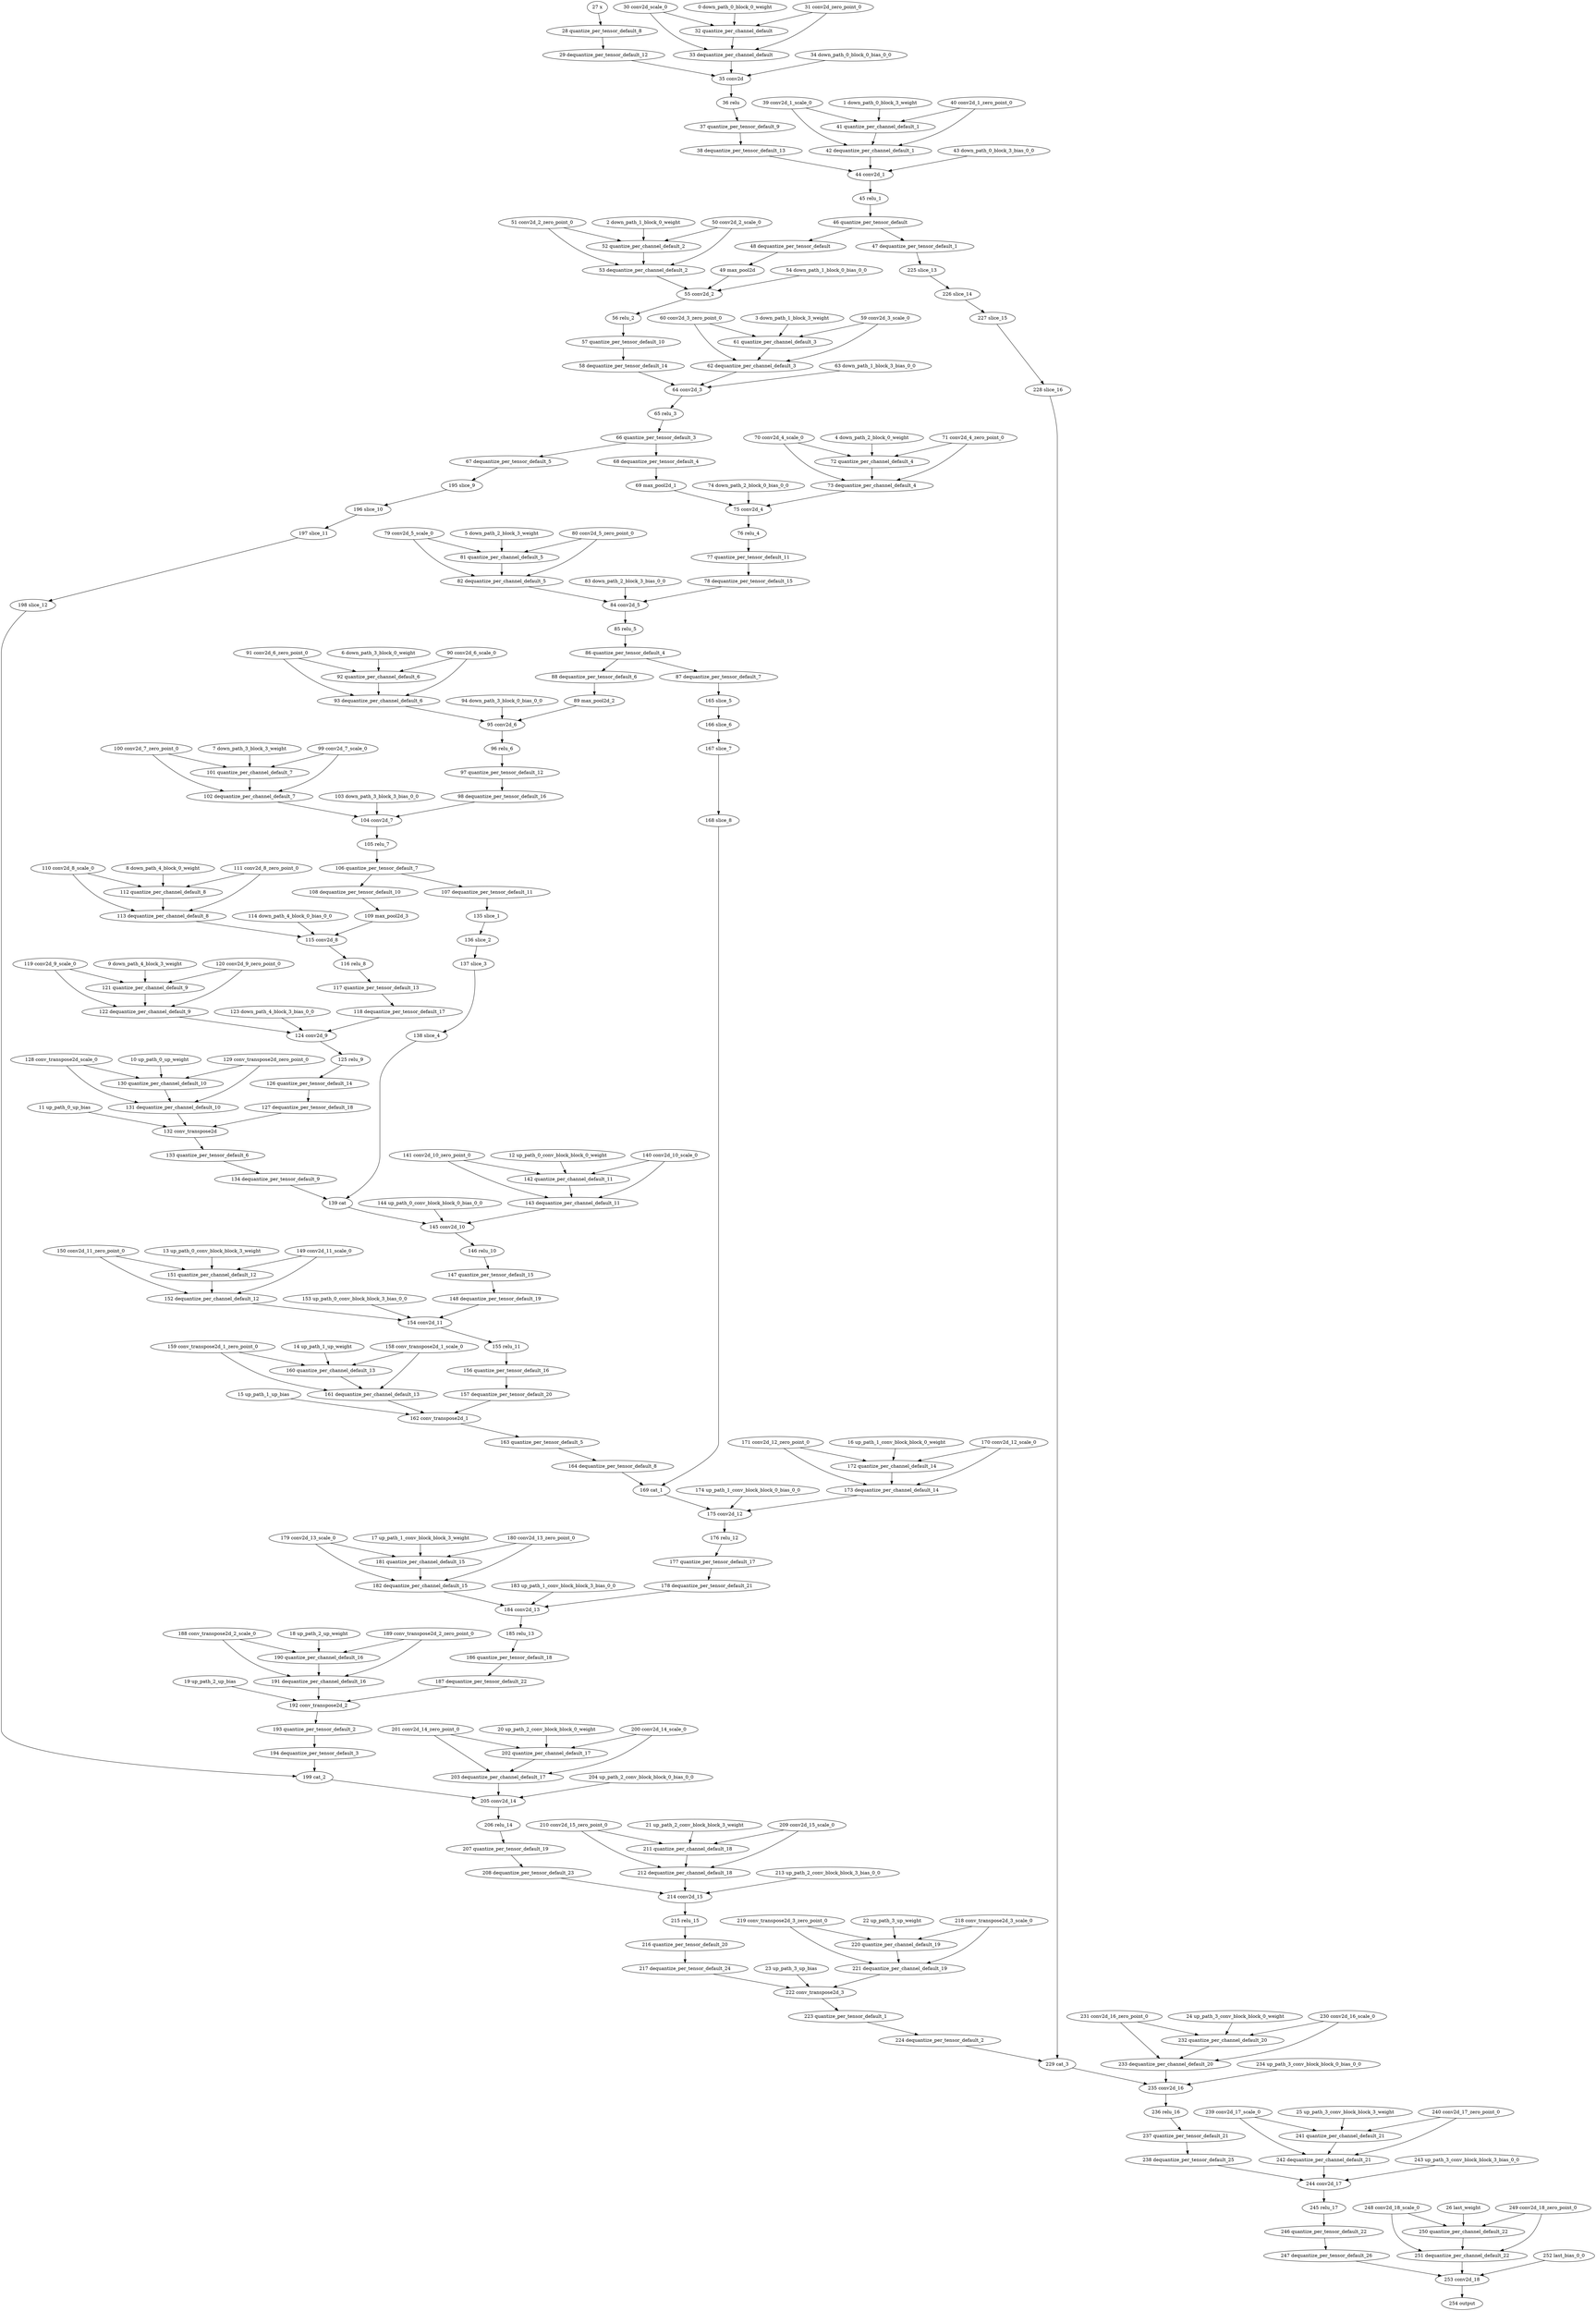 strict digraph  {
"0 down_path_0_block_0_weight" [id=0, type=get_attr];
"1 down_path_0_block_3_weight" [id=1, type=get_attr];
"2 down_path_1_block_0_weight" [id=2, type=get_attr];
"3 down_path_1_block_3_weight" [id=3, type=get_attr];
"4 down_path_2_block_0_weight" [id=4, type=get_attr];
"5 down_path_2_block_3_weight" [id=5, type=get_attr];
"6 down_path_3_block_0_weight" [id=6, type=get_attr];
"7 down_path_3_block_3_weight" [id=7, type=get_attr];
"8 down_path_4_block_0_weight" [id=8, type=get_attr];
"9 down_path_4_block_3_weight" [id=9, type=get_attr];
"10 up_path_0_up_weight" [id=10, type=get_attr];
"11 up_path_0_up_bias" [id=11, type=get_attr];
"12 up_path_0_conv_block_block_0_weight" [id=12, type=get_attr];
"13 up_path_0_conv_block_block_3_weight" [id=13, type=get_attr];
"14 up_path_1_up_weight" [id=14, type=get_attr];
"15 up_path_1_up_bias" [id=15, type=get_attr];
"16 up_path_1_conv_block_block_0_weight" [id=16, type=get_attr];
"17 up_path_1_conv_block_block_3_weight" [id=17, type=get_attr];
"18 up_path_2_up_weight" [id=18, type=get_attr];
"19 up_path_2_up_bias" [id=19, type=get_attr];
"20 up_path_2_conv_block_block_0_weight" [id=20, type=get_attr];
"21 up_path_2_conv_block_block_3_weight" [id=21, type=get_attr];
"22 up_path_3_up_weight" [id=22, type=get_attr];
"23 up_path_3_up_bias" [id=23, type=get_attr];
"24 up_path_3_conv_block_block_0_weight" [id=24, type=get_attr];
"25 up_path_3_conv_block_block_3_weight" [id=25, type=get_attr];
"26 last_weight" [id=26, type=get_attr];
"27 x" [id=27, type=input];
"28 quantize_per_tensor_default_8" [id=28, type=quantize_per_tensor];
"29 dequantize_per_tensor_default_12" [id=29, type=dequantize_per_tensor];
"30 conv2d_scale_0" [id=30, type=get_attr];
"31 conv2d_zero_point_0" [id=31, type=get_attr];
"32 quantize_per_channel_default" [id=32, type=quantize_per_channel];
"33 dequantize_per_channel_default" [id=33, type=dequantize_per_channel];
"34 down_path_0_block_0_bias_0_0" [id=34, type=get_attr];
"35 conv2d" [id=35, type=conv2d];
"36 relu" [id=36, type=relu];
"37 quantize_per_tensor_default_9" [id=37, type=quantize_per_tensor];
"38 dequantize_per_tensor_default_13" [id=38, type=dequantize_per_tensor];
"39 conv2d_1_scale_0" [id=39, type=get_attr];
"40 conv2d_1_zero_point_0" [id=40, type=get_attr];
"41 quantize_per_channel_default_1" [id=41, type=quantize_per_channel];
"42 dequantize_per_channel_default_1" [id=42, type=dequantize_per_channel];
"43 down_path_0_block_3_bias_0_0" [id=43, type=get_attr];
"44 conv2d_1" [id=44, type=conv2d];
"45 relu_1" [id=45, type=relu];
"46 quantize_per_tensor_default" [id=46, type=quantize_per_tensor];
"47 dequantize_per_tensor_default_1" [id=47, type=dequantize_per_tensor];
"48 dequantize_per_tensor_default" [id=48, type=dequantize_per_tensor];
"49 max_pool2d" [id=49, type=max_pool2d];
"50 conv2d_2_scale_0" [id=50, type=get_attr];
"51 conv2d_2_zero_point_0" [id=51, type=get_attr];
"52 quantize_per_channel_default_2" [id=52, type=quantize_per_channel];
"53 dequantize_per_channel_default_2" [id=53, type=dequantize_per_channel];
"54 down_path_1_block_0_bias_0_0" [id=54, type=get_attr];
"55 conv2d_2" [id=55, type=conv2d];
"56 relu_2" [id=56, type=relu];
"57 quantize_per_tensor_default_10" [id=57, type=quantize_per_tensor];
"58 dequantize_per_tensor_default_14" [id=58, type=dequantize_per_tensor];
"59 conv2d_3_scale_0" [id=59, type=get_attr];
"60 conv2d_3_zero_point_0" [id=60, type=get_attr];
"61 quantize_per_channel_default_3" [id=61, type=quantize_per_channel];
"62 dequantize_per_channel_default_3" [id=62, type=dequantize_per_channel];
"63 down_path_1_block_3_bias_0_0" [id=63, type=get_attr];
"64 conv2d_3" [id=64, type=conv2d];
"65 relu_3" [id=65, type=relu];
"66 quantize_per_tensor_default_3" [id=66, type=quantize_per_tensor];
"67 dequantize_per_tensor_default_5" [id=67, type=dequantize_per_tensor];
"68 dequantize_per_tensor_default_4" [id=68, type=dequantize_per_tensor];
"69 max_pool2d_1" [id=69, type=max_pool2d];
"70 conv2d_4_scale_0" [id=70, type=get_attr];
"71 conv2d_4_zero_point_0" [id=71, type=get_attr];
"72 quantize_per_channel_default_4" [id=72, type=quantize_per_channel];
"73 dequantize_per_channel_default_4" [id=73, type=dequantize_per_channel];
"74 down_path_2_block_0_bias_0_0" [id=74, type=get_attr];
"75 conv2d_4" [id=75, type=conv2d];
"76 relu_4" [id=76, type=relu];
"77 quantize_per_tensor_default_11" [id=77, type=quantize_per_tensor];
"78 dequantize_per_tensor_default_15" [id=78, type=dequantize_per_tensor];
"79 conv2d_5_scale_0" [id=79, type=get_attr];
"80 conv2d_5_zero_point_0" [id=80, type=get_attr];
"81 quantize_per_channel_default_5" [id=81, type=quantize_per_channel];
"82 dequantize_per_channel_default_5" [id=82, type=dequantize_per_channel];
"83 down_path_2_block_3_bias_0_0" [id=83, type=get_attr];
"84 conv2d_5" [id=84, type=conv2d];
"85 relu_5" [id=85, type=relu];
"86 quantize_per_tensor_default_4" [id=86, type=quantize_per_tensor];
"87 dequantize_per_tensor_default_7" [id=87, type=dequantize_per_tensor];
"88 dequantize_per_tensor_default_6" [id=88, type=dequantize_per_tensor];
"89 max_pool2d_2" [id=89, type=max_pool2d];
"90 conv2d_6_scale_0" [id=90, type=get_attr];
"91 conv2d_6_zero_point_0" [id=91, type=get_attr];
"92 quantize_per_channel_default_6" [id=92, type=quantize_per_channel];
"93 dequantize_per_channel_default_6" [id=93, type=dequantize_per_channel];
"94 down_path_3_block_0_bias_0_0" [id=94, type=get_attr];
"95 conv2d_6" [id=95, type=conv2d];
"96 relu_6" [id=96, type=relu];
"97 quantize_per_tensor_default_12" [id=97, type=quantize_per_tensor];
"98 dequantize_per_tensor_default_16" [id=98, type=dequantize_per_tensor];
"99 conv2d_7_scale_0" [id=99, type=get_attr];
"100 conv2d_7_zero_point_0" [id=100, type=get_attr];
"101 quantize_per_channel_default_7" [id=101, type=quantize_per_channel];
"102 dequantize_per_channel_default_7" [id=102, type=dequantize_per_channel];
"103 down_path_3_block_3_bias_0_0" [id=103, type=get_attr];
"104 conv2d_7" [id=104, type=conv2d];
"105 relu_7" [id=105, type=relu];
"106 quantize_per_tensor_default_7" [id=106, type=quantize_per_tensor];
"107 dequantize_per_tensor_default_11" [id=107, type=dequantize_per_tensor];
"108 dequantize_per_tensor_default_10" [id=108, type=dequantize_per_tensor];
"109 max_pool2d_3" [id=109, type=max_pool2d];
"110 conv2d_8_scale_0" [id=110, type=get_attr];
"111 conv2d_8_zero_point_0" [id=111, type=get_attr];
"112 quantize_per_channel_default_8" [id=112, type=quantize_per_channel];
"113 dequantize_per_channel_default_8" [id=113, type=dequantize_per_channel];
"114 down_path_4_block_0_bias_0_0" [id=114, type=get_attr];
"115 conv2d_8" [id=115, type=conv2d];
"116 relu_8" [id=116, type=relu];
"117 quantize_per_tensor_default_13" [id=117, type=quantize_per_tensor];
"118 dequantize_per_tensor_default_17" [id=118, type=dequantize_per_tensor];
"119 conv2d_9_scale_0" [id=119, type=get_attr];
"120 conv2d_9_zero_point_0" [id=120, type=get_attr];
"121 quantize_per_channel_default_9" [id=121, type=quantize_per_channel];
"122 dequantize_per_channel_default_9" [id=122, type=dequantize_per_channel];
"123 down_path_4_block_3_bias_0_0" [id=123, type=get_attr];
"124 conv2d_9" [id=124, type=conv2d];
"125 relu_9" [id=125, type=relu];
"126 quantize_per_tensor_default_14" [id=126, type=quantize_per_tensor];
"127 dequantize_per_tensor_default_18" [id=127, type=dequantize_per_tensor];
"128 conv_transpose2d_scale_0" [id=128, type=get_attr];
"129 conv_transpose2d_zero_point_0" [id=129, type=get_attr];
"130 quantize_per_channel_default_10" [id=130, type=quantize_per_channel];
"131 dequantize_per_channel_default_10" [id=131, type=dequantize_per_channel];
"132 conv_transpose2d" [id=132, type=conv_transpose2d];
"133 quantize_per_tensor_default_6" [id=133, type=quantize_per_tensor];
"134 dequantize_per_tensor_default_9" [id=134, type=dequantize_per_tensor];
"135 slice_1" [id=135, type=slice];
"136 slice_2" [id=136, type=slice];
"137 slice_3" [id=137, type=slice];
"138 slice_4" [id=138, type=slice];
"139 cat" [id=139, type=cat];
"140 conv2d_10_scale_0" [id=140, type=get_attr];
"141 conv2d_10_zero_point_0" [id=141, type=get_attr];
"142 quantize_per_channel_default_11" [id=142, type=quantize_per_channel];
"143 dequantize_per_channel_default_11" [id=143, type=dequantize_per_channel];
"144 up_path_0_conv_block_block_0_bias_0_0" [id=144, type=get_attr];
"145 conv2d_10" [id=145, type=conv2d];
"146 relu_10" [id=146, type=relu];
"147 quantize_per_tensor_default_15" [id=147, type=quantize_per_tensor];
"148 dequantize_per_tensor_default_19" [id=148, type=dequantize_per_tensor];
"149 conv2d_11_scale_0" [id=149, type=get_attr];
"150 conv2d_11_zero_point_0" [id=150, type=get_attr];
"151 quantize_per_channel_default_12" [id=151, type=quantize_per_channel];
"152 dequantize_per_channel_default_12" [id=152, type=dequantize_per_channel];
"153 up_path_0_conv_block_block_3_bias_0_0" [id=153, type=get_attr];
"154 conv2d_11" [id=154, type=conv2d];
"155 relu_11" [id=155, type=relu];
"156 quantize_per_tensor_default_16" [id=156, type=quantize_per_tensor];
"157 dequantize_per_tensor_default_20" [id=157, type=dequantize_per_tensor];
"158 conv_transpose2d_1_scale_0" [id=158, type=get_attr];
"159 conv_transpose2d_1_zero_point_0" [id=159, type=get_attr];
"160 quantize_per_channel_default_13" [id=160, type=quantize_per_channel];
"161 dequantize_per_channel_default_13" [id=161, type=dequantize_per_channel];
"162 conv_transpose2d_1" [id=162, type=conv_transpose2d];
"163 quantize_per_tensor_default_5" [id=163, type=quantize_per_tensor];
"164 dequantize_per_tensor_default_8" [id=164, type=dequantize_per_tensor];
"165 slice_5" [id=165, type=slice];
"166 slice_6" [id=166, type=slice];
"167 slice_7" [id=167, type=slice];
"168 slice_8" [id=168, type=slice];
"169 cat_1" [id=169, type=cat];
"170 conv2d_12_scale_0" [id=170, type=get_attr];
"171 conv2d_12_zero_point_0" [id=171, type=get_attr];
"172 quantize_per_channel_default_14" [id=172, type=quantize_per_channel];
"173 dequantize_per_channel_default_14" [id=173, type=dequantize_per_channel];
"174 up_path_1_conv_block_block_0_bias_0_0" [id=174, type=get_attr];
"175 conv2d_12" [id=175, type=conv2d];
"176 relu_12" [id=176, type=relu];
"177 quantize_per_tensor_default_17" [id=177, type=quantize_per_tensor];
"178 dequantize_per_tensor_default_21" [id=178, type=dequantize_per_tensor];
"179 conv2d_13_scale_0" [id=179, type=get_attr];
"180 conv2d_13_zero_point_0" [id=180, type=get_attr];
"181 quantize_per_channel_default_15" [id=181, type=quantize_per_channel];
"182 dequantize_per_channel_default_15" [id=182, type=dequantize_per_channel];
"183 up_path_1_conv_block_block_3_bias_0_0" [id=183, type=get_attr];
"184 conv2d_13" [id=184, type=conv2d];
"185 relu_13" [id=185, type=relu];
"186 quantize_per_tensor_default_18" [id=186, type=quantize_per_tensor];
"187 dequantize_per_tensor_default_22" [id=187, type=dequantize_per_tensor];
"188 conv_transpose2d_2_scale_0" [id=188, type=get_attr];
"189 conv_transpose2d_2_zero_point_0" [id=189, type=get_attr];
"190 quantize_per_channel_default_16" [id=190, type=quantize_per_channel];
"191 dequantize_per_channel_default_16" [id=191, type=dequantize_per_channel];
"192 conv_transpose2d_2" [id=192, type=conv_transpose2d];
"193 quantize_per_tensor_default_2" [id=193, type=quantize_per_tensor];
"194 dequantize_per_tensor_default_3" [id=194, type=dequantize_per_tensor];
"195 slice_9" [id=195, type=slice];
"196 slice_10" [id=196, type=slice];
"197 slice_11" [id=197, type=slice];
"198 slice_12" [id=198, type=slice];
"199 cat_2" [id=199, type=cat];
"200 conv2d_14_scale_0" [id=200, type=get_attr];
"201 conv2d_14_zero_point_0" [id=201, type=get_attr];
"202 quantize_per_channel_default_17" [id=202, type=quantize_per_channel];
"203 dequantize_per_channel_default_17" [id=203, type=dequantize_per_channel];
"204 up_path_2_conv_block_block_0_bias_0_0" [id=204, type=get_attr];
"205 conv2d_14" [id=205, type=conv2d];
"206 relu_14" [id=206, type=relu];
"207 quantize_per_tensor_default_19" [id=207, type=quantize_per_tensor];
"208 dequantize_per_tensor_default_23" [id=208, type=dequantize_per_tensor];
"209 conv2d_15_scale_0" [id=209, type=get_attr];
"210 conv2d_15_zero_point_0" [id=210, type=get_attr];
"211 quantize_per_channel_default_18" [id=211, type=quantize_per_channel];
"212 dequantize_per_channel_default_18" [id=212, type=dequantize_per_channel];
"213 up_path_2_conv_block_block_3_bias_0_0" [id=213, type=get_attr];
"214 conv2d_15" [id=214, type=conv2d];
"215 relu_15" [id=215, type=relu];
"216 quantize_per_tensor_default_20" [id=216, type=quantize_per_tensor];
"217 dequantize_per_tensor_default_24" [id=217, type=dequantize_per_tensor];
"218 conv_transpose2d_3_scale_0" [id=218, type=get_attr];
"219 conv_transpose2d_3_zero_point_0" [id=219, type=get_attr];
"220 quantize_per_channel_default_19" [id=220, type=quantize_per_channel];
"221 dequantize_per_channel_default_19" [id=221, type=dequantize_per_channel];
"222 conv_transpose2d_3" [id=222, type=conv_transpose2d];
"223 quantize_per_tensor_default_1" [id=223, type=quantize_per_tensor];
"224 dequantize_per_tensor_default_2" [id=224, type=dequantize_per_tensor];
"225 slice_13" [id=225, type=slice];
"226 slice_14" [id=226, type=slice];
"227 slice_15" [id=227, type=slice];
"228 slice_16" [id=228, type=slice];
"229 cat_3" [id=229, type=cat];
"230 conv2d_16_scale_0" [id=230, type=get_attr];
"231 conv2d_16_zero_point_0" [id=231, type=get_attr];
"232 quantize_per_channel_default_20" [id=232, type=quantize_per_channel];
"233 dequantize_per_channel_default_20" [id=233, type=dequantize_per_channel];
"234 up_path_3_conv_block_block_0_bias_0_0" [id=234, type=get_attr];
"235 conv2d_16" [id=235, type=conv2d];
"236 relu_16" [id=236, type=relu];
"237 quantize_per_tensor_default_21" [id=237, type=quantize_per_tensor];
"238 dequantize_per_tensor_default_25" [id=238, type=dequantize_per_tensor];
"239 conv2d_17_scale_0" [id=239, type=get_attr];
"240 conv2d_17_zero_point_0" [id=240, type=get_attr];
"241 quantize_per_channel_default_21" [id=241, type=quantize_per_channel];
"242 dequantize_per_channel_default_21" [id=242, type=dequantize_per_channel];
"243 up_path_3_conv_block_block_3_bias_0_0" [id=243, type=get_attr];
"244 conv2d_17" [id=244, type=conv2d];
"245 relu_17" [id=245, type=relu];
"246 quantize_per_tensor_default_22" [id=246, type=quantize_per_tensor];
"247 dequantize_per_tensor_default_26" [id=247, type=dequantize_per_tensor];
"248 conv2d_18_scale_0" [id=248, type=get_attr];
"249 conv2d_18_zero_point_0" [id=249, type=get_attr];
"250 quantize_per_channel_default_22" [id=250, type=quantize_per_channel];
"251 dequantize_per_channel_default_22" [id=251, type=dequantize_per_channel];
"252 last_bias_0_0" [id=252, type=get_attr];
"253 conv2d_18" [id=253, type=conv2d];
"254 output" [id=254, type=output];
"0 down_path_0_block_0_weight" -> "32 quantize_per_channel_default";
"1 down_path_0_block_3_weight" -> "41 quantize_per_channel_default_1";
"2 down_path_1_block_0_weight" -> "52 quantize_per_channel_default_2";
"3 down_path_1_block_3_weight" -> "61 quantize_per_channel_default_3";
"4 down_path_2_block_0_weight" -> "72 quantize_per_channel_default_4";
"5 down_path_2_block_3_weight" -> "81 quantize_per_channel_default_5";
"6 down_path_3_block_0_weight" -> "92 quantize_per_channel_default_6";
"7 down_path_3_block_3_weight" -> "101 quantize_per_channel_default_7";
"8 down_path_4_block_0_weight" -> "112 quantize_per_channel_default_8";
"9 down_path_4_block_3_weight" -> "121 quantize_per_channel_default_9";
"10 up_path_0_up_weight" -> "130 quantize_per_channel_default_10";
"11 up_path_0_up_bias" -> "132 conv_transpose2d";
"12 up_path_0_conv_block_block_0_weight" -> "142 quantize_per_channel_default_11";
"13 up_path_0_conv_block_block_3_weight" -> "151 quantize_per_channel_default_12";
"14 up_path_1_up_weight" -> "160 quantize_per_channel_default_13";
"15 up_path_1_up_bias" -> "162 conv_transpose2d_1";
"16 up_path_1_conv_block_block_0_weight" -> "172 quantize_per_channel_default_14";
"17 up_path_1_conv_block_block_3_weight" -> "181 quantize_per_channel_default_15";
"18 up_path_2_up_weight" -> "190 quantize_per_channel_default_16";
"19 up_path_2_up_bias" -> "192 conv_transpose2d_2";
"20 up_path_2_conv_block_block_0_weight" -> "202 quantize_per_channel_default_17";
"21 up_path_2_conv_block_block_3_weight" -> "211 quantize_per_channel_default_18";
"22 up_path_3_up_weight" -> "220 quantize_per_channel_default_19";
"23 up_path_3_up_bias" -> "222 conv_transpose2d_3";
"24 up_path_3_conv_block_block_0_weight" -> "232 quantize_per_channel_default_20";
"25 up_path_3_conv_block_block_3_weight" -> "241 quantize_per_channel_default_21";
"26 last_weight" -> "250 quantize_per_channel_default_22";
"27 x" -> "28 quantize_per_tensor_default_8";
"28 quantize_per_tensor_default_8" -> "29 dequantize_per_tensor_default_12";
"29 dequantize_per_tensor_default_12" -> "35 conv2d";
"30 conv2d_scale_0" -> "32 quantize_per_channel_default";
"30 conv2d_scale_0" -> "33 dequantize_per_channel_default";
"31 conv2d_zero_point_0" -> "32 quantize_per_channel_default";
"31 conv2d_zero_point_0" -> "33 dequantize_per_channel_default";
"32 quantize_per_channel_default" -> "33 dequantize_per_channel_default";
"33 dequantize_per_channel_default" -> "35 conv2d";
"34 down_path_0_block_0_bias_0_0" -> "35 conv2d";
"35 conv2d" -> "36 relu";
"36 relu" -> "37 quantize_per_tensor_default_9";
"37 quantize_per_tensor_default_9" -> "38 dequantize_per_tensor_default_13";
"38 dequantize_per_tensor_default_13" -> "44 conv2d_1";
"39 conv2d_1_scale_0" -> "41 quantize_per_channel_default_1";
"39 conv2d_1_scale_0" -> "42 dequantize_per_channel_default_1";
"40 conv2d_1_zero_point_0" -> "41 quantize_per_channel_default_1";
"40 conv2d_1_zero_point_0" -> "42 dequantize_per_channel_default_1";
"41 quantize_per_channel_default_1" -> "42 dequantize_per_channel_default_1";
"42 dequantize_per_channel_default_1" -> "44 conv2d_1";
"43 down_path_0_block_3_bias_0_0" -> "44 conv2d_1";
"44 conv2d_1" -> "45 relu_1";
"45 relu_1" -> "46 quantize_per_tensor_default";
"46 quantize_per_tensor_default" -> "47 dequantize_per_tensor_default_1";
"46 quantize_per_tensor_default" -> "48 dequantize_per_tensor_default";
"47 dequantize_per_tensor_default_1" -> "225 slice_13";
"48 dequantize_per_tensor_default" -> "49 max_pool2d";
"49 max_pool2d" -> "55 conv2d_2";
"50 conv2d_2_scale_0" -> "52 quantize_per_channel_default_2";
"50 conv2d_2_scale_0" -> "53 dequantize_per_channel_default_2";
"51 conv2d_2_zero_point_0" -> "52 quantize_per_channel_default_2";
"51 conv2d_2_zero_point_0" -> "53 dequantize_per_channel_default_2";
"52 quantize_per_channel_default_2" -> "53 dequantize_per_channel_default_2";
"53 dequantize_per_channel_default_2" -> "55 conv2d_2";
"54 down_path_1_block_0_bias_0_0" -> "55 conv2d_2";
"55 conv2d_2" -> "56 relu_2";
"56 relu_2" -> "57 quantize_per_tensor_default_10";
"57 quantize_per_tensor_default_10" -> "58 dequantize_per_tensor_default_14";
"58 dequantize_per_tensor_default_14" -> "64 conv2d_3";
"59 conv2d_3_scale_0" -> "61 quantize_per_channel_default_3";
"59 conv2d_3_scale_0" -> "62 dequantize_per_channel_default_3";
"60 conv2d_3_zero_point_0" -> "61 quantize_per_channel_default_3";
"60 conv2d_3_zero_point_0" -> "62 dequantize_per_channel_default_3";
"61 quantize_per_channel_default_3" -> "62 dequantize_per_channel_default_3";
"62 dequantize_per_channel_default_3" -> "64 conv2d_3";
"63 down_path_1_block_3_bias_0_0" -> "64 conv2d_3";
"64 conv2d_3" -> "65 relu_3";
"65 relu_3" -> "66 quantize_per_tensor_default_3";
"66 quantize_per_tensor_default_3" -> "67 dequantize_per_tensor_default_5";
"66 quantize_per_tensor_default_3" -> "68 dequantize_per_tensor_default_4";
"67 dequantize_per_tensor_default_5" -> "195 slice_9";
"68 dequantize_per_tensor_default_4" -> "69 max_pool2d_1";
"69 max_pool2d_1" -> "75 conv2d_4";
"70 conv2d_4_scale_0" -> "72 quantize_per_channel_default_4";
"70 conv2d_4_scale_0" -> "73 dequantize_per_channel_default_4";
"71 conv2d_4_zero_point_0" -> "72 quantize_per_channel_default_4";
"71 conv2d_4_zero_point_0" -> "73 dequantize_per_channel_default_4";
"72 quantize_per_channel_default_4" -> "73 dequantize_per_channel_default_4";
"73 dequantize_per_channel_default_4" -> "75 conv2d_4";
"74 down_path_2_block_0_bias_0_0" -> "75 conv2d_4";
"75 conv2d_4" -> "76 relu_4";
"76 relu_4" -> "77 quantize_per_tensor_default_11";
"77 quantize_per_tensor_default_11" -> "78 dequantize_per_tensor_default_15";
"78 dequantize_per_tensor_default_15" -> "84 conv2d_5";
"79 conv2d_5_scale_0" -> "81 quantize_per_channel_default_5";
"79 conv2d_5_scale_0" -> "82 dequantize_per_channel_default_5";
"80 conv2d_5_zero_point_0" -> "81 quantize_per_channel_default_5";
"80 conv2d_5_zero_point_0" -> "82 dequantize_per_channel_default_5";
"81 quantize_per_channel_default_5" -> "82 dequantize_per_channel_default_5";
"82 dequantize_per_channel_default_5" -> "84 conv2d_5";
"83 down_path_2_block_3_bias_0_0" -> "84 conv2d_5";
"84 conv2d_5" -> "85 relu_5";
"85 relu_5" -> "86 quantize_per_tensor_default_4";
"86 quantize_per_tensor_default_4" -> "87 dequantize_per_tensor_default_7";
"86 quantize_per_tensor_default_4" -> "88 dequantize_per_tensor_default_6";
"87 dequantize_per_tensor_default_7" -> "165 slice_5";
"88 dequantize_per_tensor_default_6" -> "89 max_pool2d_2";
"89 max_pool2d_2" -> "95 conv2d_6";
"90 conv2d_6_scale_0" -> "92 quantize_per_channel_default_6";
"90 conv2d_6_scale_0" -> "93 dequantize_per_channel_default_6";
"91 conv2d_6_zero_point_0" -> "92 quantize_per_channel_default_6";
"91 conv2d_6_zero_point_0" -> "93 dequantize_per_channel_default_6";
"92 quantize_per_channel_default_6" -> "93 dequantize_per_channel_default_6";
"93 dequantize_per_channel_default_6" -> "95 conv2d_6";
"94 down_path_3_block_0_bias_0_0" -> "95 conv2d_6";
"95 conv2d_6" -> "96 relu_6";
"96 relu_6" -> "97 quantize_per_tensor_default_12";
"97 quantize_per_tensor_default_12" -> "98 dequantize_per_tensor_default_16";
"98 dequantize_per_tensor_default_16" -> "104 conv2d_7";
"99 conv2d_7_scale_0" -> "101 quantize_per_channel_default_7";
"99 conv2d_7_scale_0" -> "102 dequantize_per_channel_default_7";
"100 conv2d_7_zero_point_0" -> "101 quantize_per_channel_default_7";
"100 conv2d_7_zero_point_0" -> "102 dequantize_per_channel_default_7";
"101 quantize_per_channel_default_7" -> "102 dequantize_per_channel_default_7";
"102 dequantize_per_channel_default_7" -> "104 conv2d_7";
"103 down_path_3_block_3_bias_0_0" -> "104 conv2d_7";
"104 conv2d_7" -> "105 relu_7";
"105 relu_7" -> "106 quantize_per_tensor_default_7";
"106 quantize_per_tensor_default_7" -> "107 dequantize_per_tensor_default_11";
"106 quantize_per_tensor_default_7" -> "108 dequantize_per_tensor_default_10";
"107 dequantize_per_tensor_default_11" -> "135 slice_1";
"108 dequantize_per_tensor_default_10" -> "109 max_pool2d_3";
"109 max_pool2d_3" -> "115 conv2d_8";
"110 conv2d_8_scale_0" -> "112 quantize_per_channel_default_8";
"110 conv2d_8_scale_0" -> "113 dequantize_per_channel_default_8";
"111 conv2d_8_zero_point_0" -> "112 quantize_per_channel_default_8";
"111 conv2d_8_zero_point_0" -> "113 dequantize_per_channel_default_8";
"112 quantize_per_channel_default_8" -> "113 dequantize_per_channel_default_8";
"113 dequantize_per_channel_default_8" -> "115 conv2d_8";
"114 down_path_4_block_0_bias_0_0" -> "115 conv2d_8";
"115 conv2d_8" -> "116 relu_8";
"116 relu_8" -> "117 quantize_per_tensor_default_13";
"117 quantize_per_tensor_default_13" -> "118 dequantize_per_tensor_default_17";
"118 dequantize_per_tensor_default_17" -> "124 conv2d_9";
"119 conv2d_9_scale_0" -> "121 quantize_per_channel_default_9";
"119 conv2d_9_scale_0" -> "122 dequantize_per_channel_default_9";
"120 conv2d_9_zero_point_0" -> "121 quantize_per_channel_default_9";
"120 conv2d_9_zero_point_0" -> "122 dequantize_per_channel_default_9";
"121 quantize_per_channel_default_9" -> "122 dequantize_per_channel_default_9";
"122 dequantize_per_channel_default_9" -> "124 conv2d_9";
"123 down_path_4_block_3_bias_0_0" -> "124 conv2d_9";
"124 conv2d_9" -> "125 relu_9";
"125 relu_9" -> "126 quantize_per_tensor_default_14";
"126 quantize_per_tensor_default_14" -> "127 dequantize_per_tensor_default_18";
"127 dequantize_per_tensor_default_18" -> "132 conv_transpose2d";
"128 conv_transpose2d_scale_0" -> "130 quantize_per_channel_default_10";
"128 conv_transpose2d_scale_0" -> "131 dequantize_per_channel_default_10";
"129 conv_transpose2d_zero_point_0" -> "130 quantize_per_channel_default_10";
"129 conv_transpose2d_zero_point_0" -> "131 dequantize_per_channel_default_10";
"130 quantize_per_channel_default_10" -> "131 dequantize_per_channel_default_10";
"131 dequantize_per_channel_default_10" -> "132 conv_transpose2d";
"132 conv_transpose2d" -> "133 quantize_per_tensor_default_6";
"133 quantize_per_tensor_default_6" -> "134 dequantize_per_tensor_default_9";
"134 dequantize_per_tensor_default_9" -> "139 cat";
"135 slice_1" -> "136 slice_2";
"136 slice_2" -> "137 slice_3";
"137 slice_3" -> "138 slice_4";
"138 slice_4" -> "139 cat";
"139 cat" -> "145 conv2d_10";
"140 conv2d_10_scale_0" -> "142 quantize_per_channel_default_11";
"140 conv2d_10_scale_0" -> "143 dequantize_per_channel_default_11";
"141 conv2d_10_zero_point_0" -> "142 quantize_per_channel_default_11";
"141 conv2d_10_zero_point_0" -> "143 dequantize_per_channel_default_11";
"142 quantize_per_channel_default_11" -> "143 dequantize_per_channel_default_11";
"143 dequantize_per_channel_default_11" -> "145 conv2d_10";
"144 up_path_0_conv_block_block_0_bias_0_0" -> "145 conv2d_10";
"145 conv2d_10" -> "146 relu_10";
"146 relu_10" -> "147 quantize_per_tensor_default_15";
"147 quantize_per_tensor_default_15" -> "148 dequantize_per_tensor_default_19";
"148 dequantize_per_tensor_default_19" -> "154 conv2d_11";
"149 conv2d_11_scale_0" -> "151 quantize_per_channel_default_12";
"149 conv2d_11_scale_0" -> "152 dequantize_per_channel_default_12";
"150 conv2d_11_zero_point_0" -> "151 quantize_per_channel_default_12";
"150 conv2d_11_zero_point_0" -> "152 dequantize_per_channel_default_12";
"151 quantize_per_channel_default_12" -> "152 dequantize_per_channel_default_12";
"152 dequantize_per_channel_default_12" -> "154 conv2d_11";
"153 up_path_0_conv_block_block_3_bias_0_0" -> "154 conv2d_11";
"154 conv2d_11" -> "155 relu_11";
"155 relu_11" -> "156 quantize_per_tensor_default_16";
"156 quantize_per_tensor_default_16" -> "157 dequantize_per_tensor_default_20";
"157 dequantize_per_tensor_default_20" -> "162 conv_transpose2d_1";
"158 conv_transpose2d_1_scale_0" -> "160 quantize_per_channel_default_13";
"158 conv_transpose2d_1_scale_0" -> "161 dequantize_per_channel_default_13";
"159 conv_transpose2d_1_zero_point_0" -> "160 quantize_per_channel_default_13";
"159 conv_transpose2d_1_zero_point_0" -> "161 dequantize_per_channel_default_13";
"160 quantize_per_channel_default_13" -> "161 dequantize_per_channel_default_13";
"161 dequantize_per_channel_default_13" -> "162 conv_transpose2d_1";
"162 conv_transpose2d_1" -> "163 quantize_per_tensor_default_5";
"163 quantize_per_tensor_default_5" -> "164 dequantize_per_tensor_default_8";
"164 dequantize_per_tensor_default_8" -> "169 cat_1";
"165 slice_5" -> "166 slice_6";
"166 slice_6" -> "167 slice_7";
"167 slice_7" -> "168 slice_8";
"168 slice_8" -> "169 cat_1";
"169 cat_1" -> "175 conv2d_12";
"170 conv2d_12_scale_0" -> "172 quantize_per_channel_default_14";
"170 conv2d_12_scale_0" -> "173 dequantize_per_channel_default_14";
"171 conv2d_12_zero_point_0" -> "172 quantize_per_channel_default_14";
"171 conv2d_12_zero_point_0" -> "173 dequantize_per_channel_default_14";
"172 quantize_per_channel_default_14" -> "173 dequantize_per_channel_default_14";
"173 dequantize_per_channel_default_14" -> "175 conv2d_12";
"174 up_path_1_conv_block_block_0_bias_0_0" -> "175 conv2d_12";
"175 conv2d_12" -> "176 relu_12";
"176 relu_12" -> "177 quantize_per_tensor_default_17";
"177 quantize_per_tensor_default_17" -> "178 dequantize_per_tensor_default_21";
"178 dequantize_per_tensor_default_21" -> "184 conv2d_13";
"179 conv2d_13_scale_0" -> "181 quantize_per_channel_default_15";
"179 conv2d_13_scale_0" -> "182 dequantize_per_channel_default_15";
"180 conv2d_13_zero_point_0" -> "181 quantize_per_channel_default_15";
"180 conv2d_13_zero_point_0" -> "182 dequantize_per_channel_default_15";
"181 quantize_per_channel_default_15" -> "182 dequantize_per_channel_default_15";
"182 dequantize_per_channel_default_15" -> "184 conv2d_13";
"183 up_path_1_conv_block_block_3_bias_0_0" -> "184 conv2d_13";
"184 conv2d_13" -> "185 relu_13";
"185 relu_13" -> "186 quantize_per_tensor_default_18";
"186 quantize_per_tensor_default_18" -> "187 dequantize_per_tensor_default_22";
"187 dequantize_per_tensor_default_22" -> "192 conv_transpose2d_2";
"188 conv_transpose2d_2_scale_0" -> "190 quantize_per_channel_default_16";
"188 conv_transpose2d_2_scale_0" -> "191 dequantize_per_channel_default_16";
"189 conv_transpose2d_2_zero_point_0" -> "190 quantize_per_channel_default_16";
"189 conv_transpose2d_2_zero_point_0" -> "191 dequantize_per_channel_default_16";
"190 quantize_per_channel_default_16" -> "191 dequantize_per_channel_default_16";
"191 dequantize_per_channel_default_16" -> "192 conv_transpose2d_2";
"192 conv_transpose2d_2" -> "193 quantize_per_tensor_default_2";
"193 quantize_per_tensor_default_2" -> "194 dequantize_per_tensor_default_3";
"194 dequantize_per_tensor_default_3" -> "199 cat_2";
"195 slice_9" -> "196 slice_10";
"196 slice_10" -> "197 slice_11";
"197 slice_11" -> "198 slice_12";
"198 slice_12" -> "199 cat_2";
"199 cat_2" -> "205 conv2d_14";
"200 conv2d_14_scale_0" -> "202 quantize_per_channel_default_17";
"200 conv2d_14_scale_0" -> "203 dequantize_per_channel_default_17";
"201 conv2d_14_zero_point_0" -> "202 quantize_per_channel_default_17";
"201 conv2d_14_zero_point_0" -> "203 dequantize_per_channel_default_17";
"202 quantize_per_channel_default_17" -> "203 dequantize_per_channel_default_17";
"203 dequantize_per_channel_default_17" -> "205 conv2d_14";
"204 up_path_2_conv_block_block_0_bias_0_0" -> "205 conv2d_14";
"205 conv2d_14" -> "206 relu_14";
"206 relu_14" -> "207 quantize_per_tensor_default_19";
"207 quantize_per_tensor_default_19" -> "208 dequantize_per_tensor_default_23";
"208 dequantize_per_tensor_default_23" -> "214 conv2d_15";
"209 conv2d_15_scale_0" -> "211 quantize_per_channel_default_18";
"209 conv2d_15_scale_0" -> "212 dequantize_per_channel_default_18";
"210 conv2d_15_zero_point_0" -> "211 quantize_per_channel_default_18";
"210 conv2d_15_zero_point_0" -> "212 dequantize_per_channel_default_18";
"211 quantize_per_channel_default_18" -> "212 dequantize_per_channel_default_18";
"212 dequantize_per_channel_default_18" -> "214 conv2d_15";
"213 up_path_2_conv_block_block_3_bias_0_0" -> "214 conv2d_15";
"214 conv2d_15" -> "215 relu_15";
"215 relu_15" -> "216 quantize_per_tensor_default_20";
"216 quantize_per_tensor_default_20" -> "217 dequantize_per_tensor_default_24";
"217 dequantize_per_tensor_default_24" -> "222 conv_transpose2d_3";
"218 conv_transpose2d_3_scale_0" -> "220 quantize_per_channel_default_19";
"218 conv_transpose2d_3_scale_0" -> "221 dequantize_per_channel_default_19";
"219 conv_transpose2d_3_zero_point_0" -> "220 quantize_per_channel_default_19";
"219 conv_transpose2d_3_zero_point_0" -> "221 dequantize_per_channel_default_19";
"220 quantize_per_channel_default_19" -> "221 dequantize_per_channel_default_19";
"221 dequantize_per_channel_default_19" -> "222 conv_transpose2d_3";
"222 conv_transpose2d_3" -> "223 quantize_per_tensor_default_1";
"223 quantize_per_tensor_default_1" -> "224 dequantize_per_tensor_default_2";
"224 dequantize_per_tensor_default_2" -> "229 cat_3";
"225 slice_13" -> "226 slice_14";
"226 slice_14" -> "227 slice_15";
"227 slice_15" -> "228 slice_16";
"228 slice_16" -> "229 cat_3";
"229 cat_3" -> "235 conv2d_16";
"230 conv2d_16_scale_0" -> "232 quantize_per_channel_default_20";
"230 conv2d_16_scale_0" -> "233 dequantize_per_channel_default_20";
"231 conv2d_16_zero_point_0" -> "232 quantize_per_channel_default_20";
"231 conv2d_16_zero_point_0" -> "233 dequantize_per_channel_default_20";
"232 quantize_per_channel_default_20" -> "233 dequantize_per_channel_default_20";
"233 dequantize_per_channel_default_20" -> "235 conv2d_16";
"234 up_path_3_conv_block_block_0_bias_0_0" -> "235 conv2d_16";
"235 conv2d_16" -> "236 relu_16";
"236 relu_16" -> "237 quantize_per_tensor_default_21";
"237 quantize_per_tensor_default_21" -> "238 dequantize_per_tensor_default_25";
"238 dequantize_per_tensor_default_25" -> "244 conv2d_17";
"239 conv2d_17_scale_0" -> "241 quantize_per_channel_default_21";
"239 conv2d_17_scale_0" -> "242 dequantize_per_channel_default_21";
"240 conv2d_17_zero_point_0" -> "241 quantize_per_channel_default_21";
"240 conv2d_17_zero_point_0" -> "242 dequantize_per_channel_default_21";
"241 quantize_per_channel_default_21" -> "242 dequantize_per_channel_default_21";
"242 dequantize_per_channel_default_21" -> "244 conv2d_17";
"243 up_path_3_conv_block_block_3_bias_0_0" -> "244 conv2d_17";
"244 conv2d_17" -> "245 relu_17";
"245 relu_17" -> "246 quantize_per_tensor_default_22";
"246 quantize_per_tensor_default_22" -> "247 dequantize_per_tensor_default_26";
"247 dequantize_per_tensor_default_26" -> "253 conv2d_18";
"248 conv2d_18_scale_0" -> "250 quantize_per_channel_default_22";
"248 conv2d_18_scale_0" -> "251 dequantize_per_channel_default_22";
"249 conv2d_18_zero_point_0" -> "250 quantize_per_channel_default_22";
"249 conv2d_18_zero_point_0" -> "251 dequantize_per_channel_default_22";
"250 quantize_per_channel_default_22" -> "251 dequantize_per_channel_default_22";
"251 dequantize_per_channel_default_22" -> "253 conv2d_18";
"252 last_bias_0_0" -> "253 conv2d_18";
"253 conv2d_18" -> "254 output";
}
